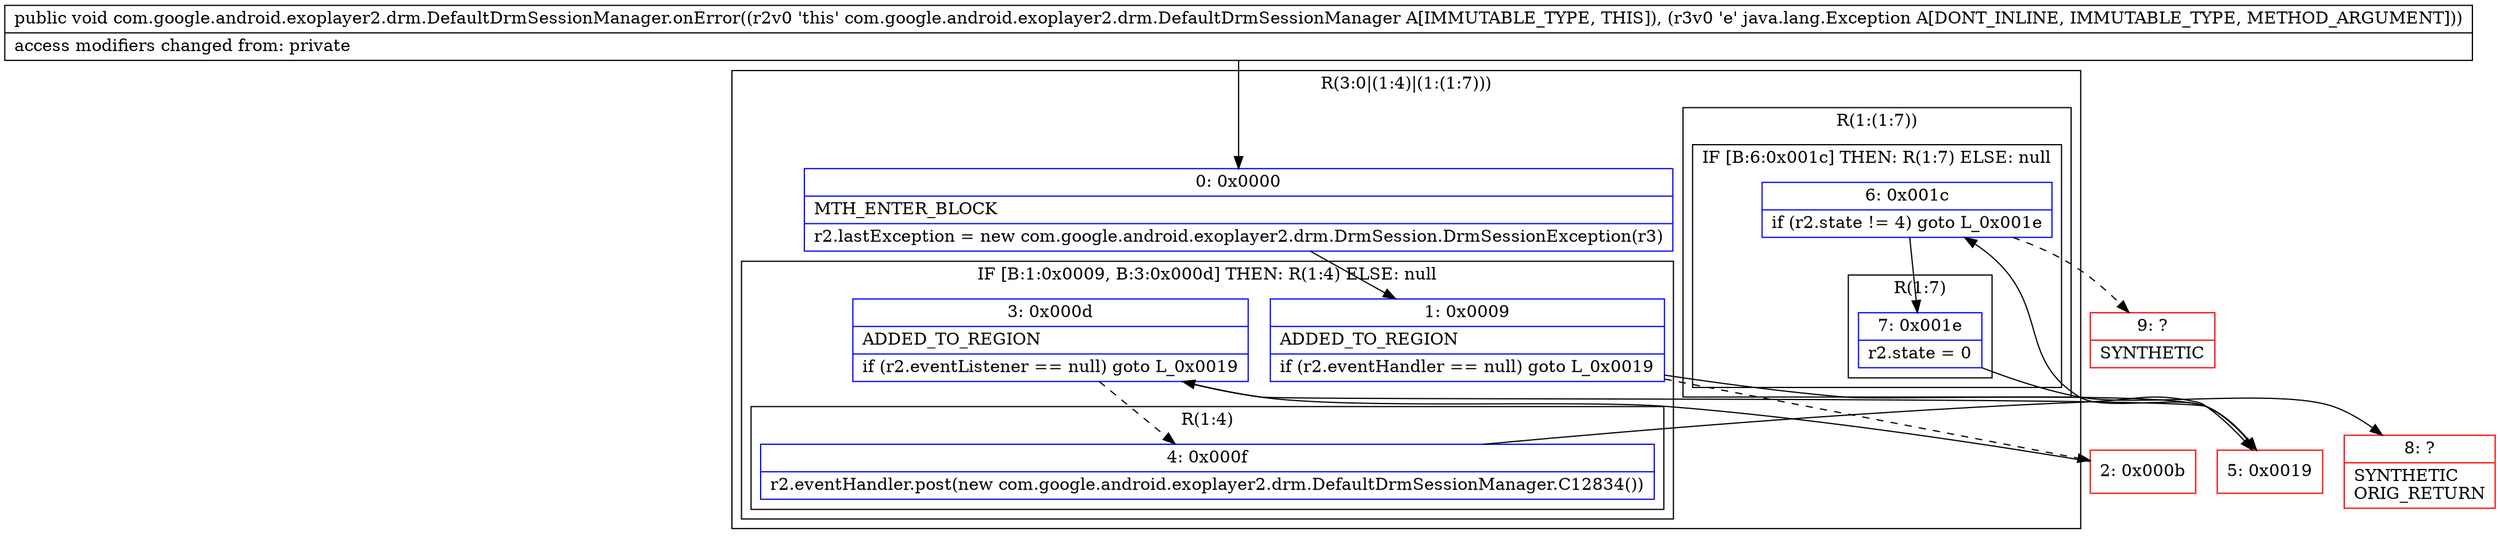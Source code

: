 digraph "CFG forcom.google.android.exoplayer2.drm.DefaultDrmSessionManager.onError(Ljava\/lang\/Exception;)V" {
subgraph cluster_Region_1744850297 {
label = "R(3:0|(1:4)|(1:(1:7)))";
node [shape=record,color=blue];
Node_0 [shape=record,label="{0\:\ 0x0000|MTH_ENTER_BLOCK\l|r2.lastException = new com.google.android.exoplayer2.drm.DrmSession.DrmSessionException(r3)\l}"];
subgraph cluster_IfRegion_1957932145 {
label = "IF [B:1:0x0009, B:3:0x000d] THEN: R(1:4) ELSE: null";
node [shape=record,color=blue];
Node_1 [shape=record,label="{1\:\ 0x0009|ADDED_TO_REGION\l|if (r2.eventHandler == null) goto L_0x0019\l}"];
Node_3 [shape=record,label="{3\:\ 0x000d|ADDED_TO_REGION\l|if (r2.eventListener == null) goto L_0x0019\l}"];
subgraph cluster_Region_2137472522 {
label = "R(1:4)";
node [shape=record,color=blue];
Node_4 [shape=record,label="{4\:\ 0x000f|r2.eventHandler.post(new com.google.android.exoplayer2.drm.DefaultDrmSessionManager.C12834())\l}"];
}
}
subgraph cluster_Region_1283336526 {
label = "R(1:(1:7))";
node [shape=record,color=blue];
subgraph cluster_IfRegion_654302781 {
label = "IF [B:6:0x001c] THEN: R(1:7) ELSE: null";
node [shape=record,color=blue];
Node_6 [shape=record,label="{6\:\ 0x001c|if (r2.state != 4) goto L_0x001e\l}"];
subgraph cluster_Region_1338388151 {
label = "R(1:7)";
node [shape=record,color=blue];
Node_7 [shape=record,label="{7\:\ 0x001e|r2.state = 0\l}"];
}
}
}
}
Node_2 [shape=record,color=red,label="{2\:\ 0x000b}"];
Node_5 [shape=record,color=red,label="{5\:\ 0x0019}"];
Node_8 [shape=record,color=red,label="{8\:\ ?|SYNTHETIC\lORIG_RETURN\l}"];
Node_9 [shape=record,color=red,label="{9\:\ ?|SYNTHETIC\l}"];
MethodNode[shape=record,label="{public void com.google.android.exoplayer2.drm.DefaultDrmSessionManager.onError((r2v0 'this' com.google.android.exoplayer2.drm.DefaultDrmSessionManager A[IMMUTABLE_TYPE, THIS]), (r3v0 'e' java.lang.Exception A[DONT_INLINE, IMMUTABLE_TYPE, METHOD_ARGUMENT]))  | access modifiers changed from: private\l}"];
MethodNode -> Node_0;
Node_0 -> Node_1;
Node_1 -> Node_2[style=dashed];
Node_1 -> Node_5;
Node_3 -> Node_4[style=dashed];
Node_3 -> Node_5;
Node_4 -> Node_5;
Node_6 -> Node_7;
Node_6 -> Node_9[style=dashed];
Node_7 -> Node_8;
Node_2 -> Node_3;
Node_5 -> Node_6;
}

